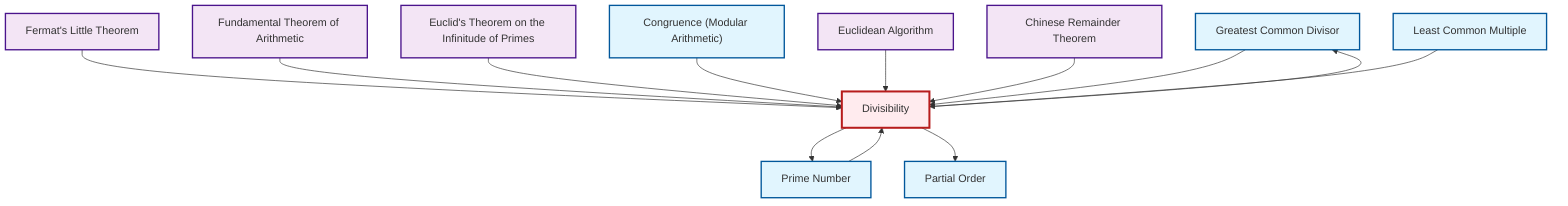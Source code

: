 graph TD
    classDef definition fill:#e1f5fe,stroke:#01579b,stroke-width:2px
    classDef theorem fill:#f3e5f5,stroke:#4a148c,stroke-width:2px
    classDef axiom fill:#fff3e0,stroke:#e65100,stroke-width:2px
    classDef example fill:#e8f5e9,stroke:#1b5e20,stroke-width:2px
    classDef current fill:#ffebee,stroke:#b71c1c,stroke-width:3px
    def-gcd["Greatest Common Divisor"]:::definition
    thm-euclidean-algorithm["Euclidean Algorithm"]:::theorem
    thm-fundamental-arithmetic["Fundamental Theorem of Arithmetic"]:::theorem
    def-partial-order["Partial Order"]:::definition
    def-congruence["Congruence (Modular Arithmetic)"]:::definition
    def-prime["Prime Number"]:::definition
    def-divisibility["Divisibility"]:::definition
    thm-chinese-remainder["Chinese Remainder Theorem"]:::theorem
    thm-euclid-infinitude-primes["Euclid's Theorem on the Infinitude of Primes"]:::theorem
    thm-fermat-little["Fermat's Little Theorem"]:::theorem
    def-lcm["Least Common Multiple"]:::definition
    thm-fermat-little --> def-divisibility
    def-divisibility --> def-gcd
    thm-fundamental-arithmetic --> def-divisibility
    thm-euclid-infinitude-primes --> def-divisibility
    def-divisibility --> def-prime
    def-congruence --> def-divisibility
    thm-euclidean-algorithm --> def-divisibility
    thm-chinese-remainder --> def-divisibility
    def-prime --> def-divisibility
    def-divisibility --> def-partial-order
    def-gcd --> def-divisibility
    def-lcm --> def-divisibility
    class def-divisibility current
